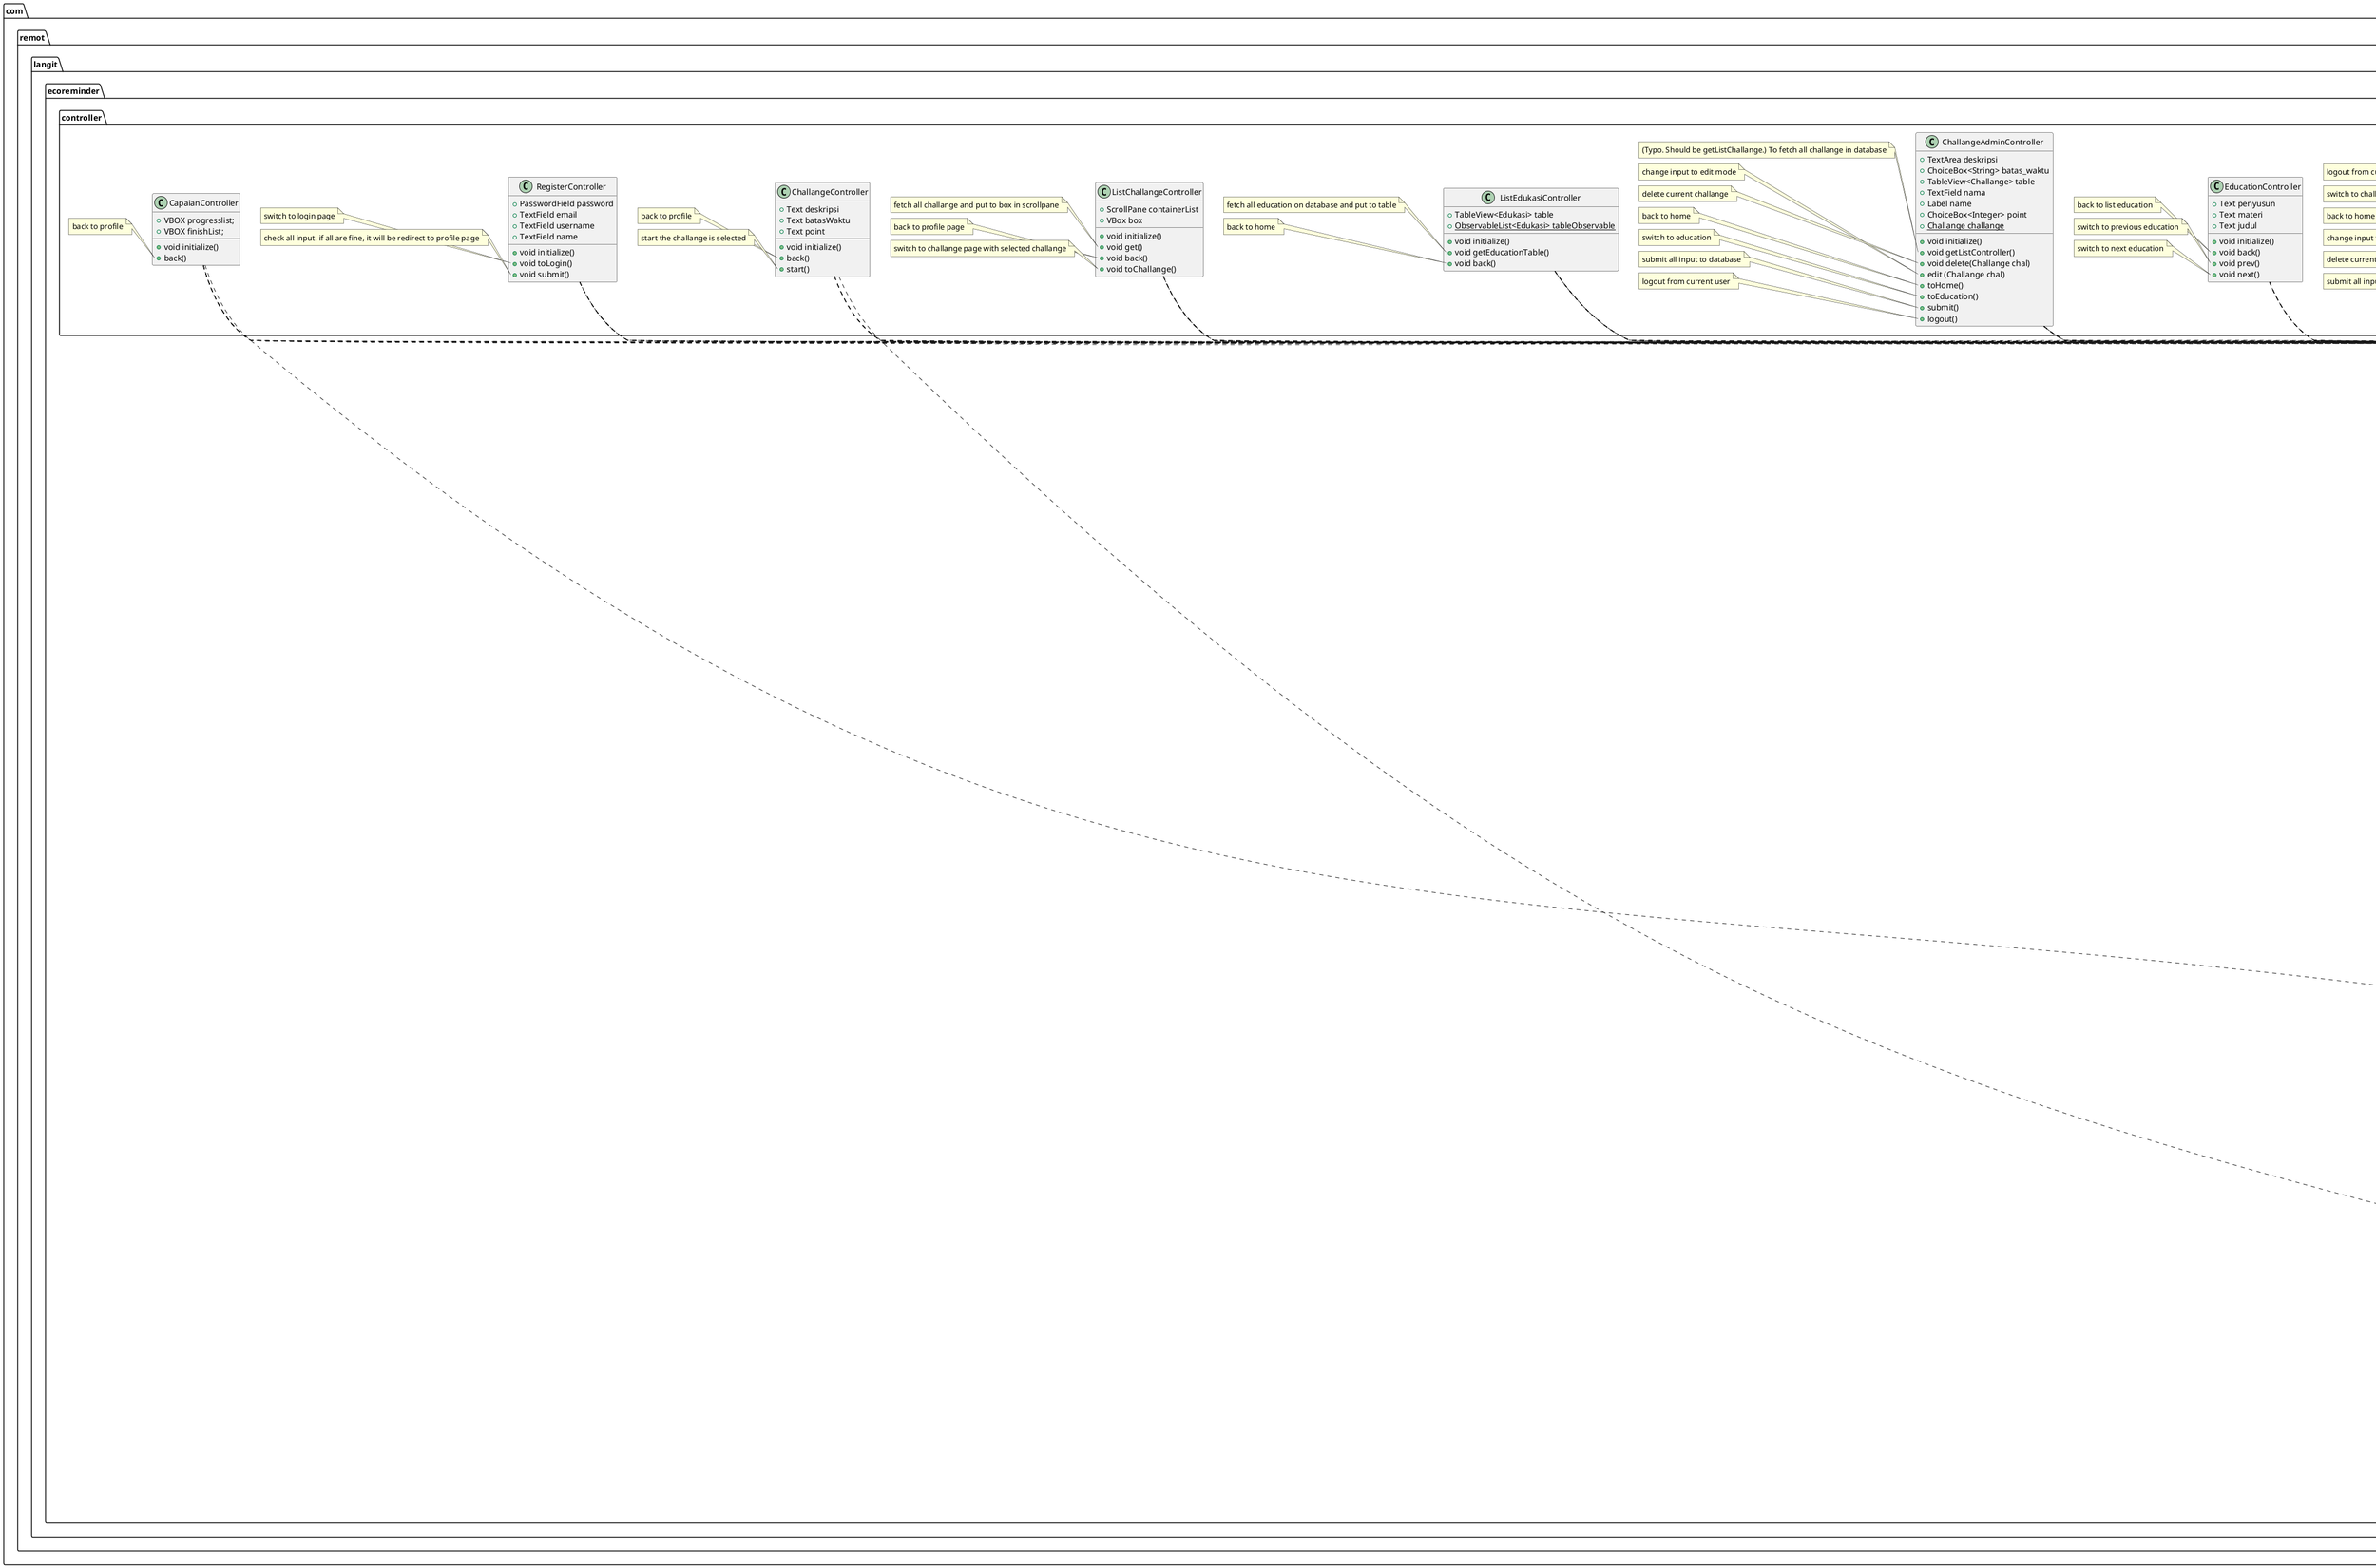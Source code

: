 @startuml
annotation java.lang.Override
annotation javafx.fxml.FXML
class com.remot.langit.ecoreminder.App {
    +{static} Scene scene
    +{static} Stage stage
    +{static} Data data
    +{static} void setTitle(String title)
    +{static} void setRoot(String fxml)
    +void start(Stage primaryStage)
    +void main(String[] args)
}
class com.remot.langit.ecoreminder.controller.CapaianController implements javafx.fxml.Initializable {
    +VBOX progresslist;
    +VBOX finishList;
    +void initialize()
    +back()
}
class com.remot.langit.ecoreminder.controller.ChallangeAdminController implements javafx.fxml.Initializable {
    +TextArea deskripsi
    +ChoiceBox<String> batas_waktu
    +TableView<Challange> table
    +TextField nama
    +Label name
    +ChoiceBox<Integer> point
    +{static} Challange challange
    +void initialize()
    +void getListController()
    +void delete(Challange chal)
    +edit (Challange chal)
    +toHome()
    +toEducation()
    +submit()
    +logout()
}
class com.remot.langit.ecoreminder.controller.ChallangeController implements javafx.fxml.Initializable {
    +Text deskripsi
    +Text batasWaktu
    +Text point
    +void initialize()
    +back()
    +start()
}
class com.remot.langit.ecoreminder.controller.EducationAdminController implements javafx.fxml.Initializable {
    +TextArea materi
    +TextField referensi
    +TableView<Edukasi> table
    +TextField judul
    +Label name
    +{static} Edukasi edu
    +void initialize()
    +void getEducationTable()
    +void edit(Edukasi edukasi)
    +void delete(Edukasi edukasi)
    +void submit()
    +void toHome()
    +void toChallange()
    +void logout()
}
class com.remot.langit.ecoreminder.controller.EducationController implements javafx.fxml.Initializable {
    +Text penyusun
    +Text materi
    +Text judul
    +void initialize()
    +void back()
    +void prev()
    +void next()
}
class com.remot.langit.ecoreminder.controller.HomeAdminController implements javafx.fxml.Initializable {
    +Label name
    +void initialize()
    +void toEducation()
    +void toChallange()
    +void logout()
}
class com.remot.langit.ecoreminder.controller.LamanLoginController implements javafx.fxml.Initializable {
    +void initialize()
    +void toLogin()
}
class com.remot.langit.ecoreminder.controller.ListChallangeController implements javafx.fxml.Initializable {
    +ScrollPane containerList
    +VBox box
    +void initialize()
    +void get()
    +void back()
    +void toChallange()
}
class com.remot.langit.ecoreminder.controller.ListEdukasiController implements javafx.fxml.Initializable {
    +TableView<Edukasi> table
    +{static} ObservableList<Edukasi> tableObservable
    +void initialize()
    +void getEducationTable()
    +void back()
}
class com.remot.langit.ecoreminder.controller.LoginController implements javafx.fxml.Initializable {
    +TextField username
    +PasswordField password
    +void initialize()
    +void toRegister()
    +void submit()
}
class com.remot.langit.ecoreminder.controller.ProfileController implements javafx.fxml.Initializable {
    +Label nama
    +void initialize()
    +void switchChallange()
    +void switchCapaian()
    +void switchEdukasi()
    +void switchRewards()
    +void logout()
}
class com.remot.langit.ecoreminder.controller.RegisterController implements javafx.fxml.Initializable {
    +PasswordField password
    +TextField email
    +TextField username
    +TextField name
    +void initialize()
    +void toLogin()
    +void submit()
}
class com.remot.langit.ecoreminder.controller.RewardsController implements javafx.fxml.Initializable {
    +Text poin
    +void initialize()
    +void back()
    +void toOvo()
    +void toShopee()
    +void toDana()
}
class com.remot.langit.ecoreminder.controller.WelcomeController implements javafx.fxml.Initializable {
    +void initialize()
    +void switchToLogin()
}
class com.remot.langit.ecoreminder.model.Capaian {
    -String idChallange
    -String namaChallange
    -String idUser
    -String idCapaian
    -boolean finish
    -Timestamp start
    -int batasWaktu
    -int remaining
    +Capaian()
    +void setIdChallange(String challange)
    +void setNamaChallange(String namaChallange)
    +void setIdUser(String idUser)
    +void setIdCapaian(String idCapaian)
    +void setFinish(boolean finish)
    +void setStart(Timestamp start)
    +void setBatasWaktu(int batasWaktu)
    +void setRemaining(int remaining)
    +String getIdChallange()
    +String getNamaChallange()
    +String getIdUser()
    +String getIdCapaian()
    +boolean isFinish()
    +Timestamp getStart()
    +int getBatasWaktu()
    +int getRemaining()
}
class com.remot.langit.ecoreminder.model.Challange {
    -UUID id
    -String nama
    -String deskripsi
    -UUID idPembuat
    -int jumlahHari
    -int point
    +Challange()
    +UUID getId()
    +String getNama()
    +String getDeskripsi()
    +UUID getIdPembuat()
    +int getJumlahHari()
    +int getPoint()
}
class com.remot.langit.ecoreminder.model.Edukasi {
    -UUID id
    -String judul
    -UUID idPenyusun
    -String materi
    -String cuplikan
    -string referensi
    +Edukasi()
    +UUID getId()
    +String getJudul()
    +UUID getIdPenyusun()
    +String getMateri()
    +String getReferensi()
    +String getCuplikan()
}
class com.remot.langit.ecoreminder.model.User {
    -String username
    -String password
    -String email
    -String nama
    -UUID id
    +User()
    +String getUsername()
    +String getPassword()
    +String getEmail()
    +String getNama()
    +UUID getId()
}
class com.remot.langit.ecoreminder.model.UserAdmin extends com.remot.langit.ecoreminder.model.User {
    +UserAdmin()
}
class com.remot.langit.ecoreminder.model.UserMember extends com.remot.langit.ecoreminder.model.User {
    -int point
    -{static} CapaianDAO dao
    -ArrayList<Capaian> capaian
    +UserMember()
    +addCapaian(Challange challange)
    +void setPoint(int point)
    +void addPoint(int point)
    +int getPoint()
}
class com.remot.langit.ecoreminder.utils.CapaianDAO extends com.remot.langit.ecoreminder.utils.Database {
    +void create()
    +void insert(UserMember user, Challange challange)
    +ArrayList<Capaian> searchByUserId(String id)
    +int getPoint(UserMember user)
}
class com.remot.langit.ecoreminder.utils.ChallangeDAO extends com.remot.langit.ecoreminder.utils.Database {
    +void create()
    +void insert(Challange challange)
    +void update(Challange challange)
    +Challange searchById(String id)
    +ArrayList<Challange> getAll()
    +ArrayList<Challange> getAllUnselected(Usermember user)
    +delete(Challange challange)
}
class com.remot.langit.ecoreminder.utils.Data<T extends com.remot.langit.ecoreminder.model.User> {
    -T user
    -ArrayList<Challange> listChallange
    -ArrayList<Edukasi> listEdukasi
    -ArrayList<T> listUser
    -ChallangeDAO challangeDAO
    -EdukasiDAO edukasiDAO
    -UserDAO userDAO
    -Challange currentChallange
    -ArrayList<Capaian> capaian
    -int currentIndexEdukasi
    +void setCurrentIndexEdukasi(int currentIndexEdukasi)
    +int getCurrentIndexEdukasi()
    +Challange getCurrentChallange()
    +void setCurrentChallange(Challange currentChallange)
    +Data()
    +LoginInfo login(TextField emailusername, PasswordField password)
    +LoginInfo register(TextField nama, TextField email, TextField username, PasswordField password)
    +void addChallange(TextField nama, TextArea deskripsi, ChoiceBox<String> batas, ChoiceBox<Integer> point)
    +void editChallange(Challange chal, TextField nama, TextArea deskripsi, ChoiceBox<String> batas, ChoiceBox<Integer> point)
    +Optional<ButtonType> onGoing()
    +int getPoint()
    +void editEducation(Edukasi edukasi, TextField judul, TextArea materi, TextField referensi)
    +void addEdukasi(TextField judul, TextArea materi, TextField referensi)
    +void deleteChallange(Challange challange)
    +void deleteEducation(Edukasi edukasi)
    -Boolean getUsername(String username)
    -Boolean getUsernameEmail(String usernameEmail)
    +String getUsernamePenyusun(UUID id)
    +void refreshCapaian()
    +ArrayList<Capaian> getCapaian()
    -Boolean isAdmin(String username)
    -Boolean getEmail(String email)
    +void logout()
    +void refreshChallange()
    -void refreshUser()
    +refreshEdukasi()
    +ArrayList<Challange> getListChallange()
    +ArrayList<Edukasi> getListEdukasi()
    +void setUser(T user)
    +T getUser()
}
class com.remot.langit.ecoreminder.utils.Database {
    #PreparedStatement st
    #Connection con
    #ResultSet res
    #String dbHost
    #String dbUsername
    #String dbPassword
    #String dbName
    +Connection getCon()
    +void testCon()
    +void close()
}
class com.remot.langit.ecoreminder.utils.EdukasiDAO extends com.remot.langit.ecoreminder.utils.Database {
    +void create()
    +void update(Edukasi edukasi)
    +void insert(Edukasi edukasi)
    +ArrayList<Edukasi> getAll()
    +void delete(Edukasi edukasi)
}
class com.remot.langit.ecoreminder.utils.UserDAO extends com.remot.langit.ecoreminder.utils.Database {
    +void create()
    -void insertPoint(UserMember user)
    -int getPoint(UUID id)
    +<T extends User> void insert(T user)
    +<T extends User> T searchById(String id)
    +<T extends User> ArrayList<T> getAll()
    +<T extends User> T login(String usernamemail, String password)
}
enum com.remot.langit.ecoreminder.utils.LoginInfo {
    USERNAME_AVAILABLE
    EMAIL_AVAILABLE
    SUSPENDED_DATABASE
    IS_ADMIN
    IS_USER
    WRONG_PASSWORD
    USERNAME_EMAIL_NOT_AVAILABLE
    FINE
}
class java.io.IOException
class java.net.URL
class java.sql.SQLException
class java.sql.Timestamp
class java.time.LocalDate
class java.util.ArrayList
class java.util.Optional
class java.util.Properties
class java.util.ResourceBundle
class java.util.UUID
class java.util.logging.Level
class java.util.logging.Logger
class javafx.application.Application
class javafx.beans.InvalidationListener
class javafx.beans.value.ChangeListener
class javafx.beans.value.ObservableValue
class javafx.collections.FXCollections
class javafx.collections.ObservableList
class javafx.event.EventHandler
class javafx.fxml.FXMLLoader
class javafx.geometry.Pos
class javafx.scene.Parent
class javafx.scene.Scene
class javafx.scene.control.Alert
class javafx.scene.control.Button
class javafx.scene.control.Label
class javafx.scene.control.PasswordField
class javafx.scene.control.ProgressBar
class javafx.scene.control.ScrollPane
class javafx.scene.control.TableColumn
class javafx.scene.control.TableView
class javafx.scene.control.TextField
class javafx.scene.control.cell.PropertyValueFactory
class javafx.scene.input.MouseEvent
class javafx.scene.layout.AnchorPane
class javafx.scene.layout.HBox
class javafx.scene.layout.VBox
class javafx.scene.shape.StrokeType
class javafx.scene.text.Font
class javafx.scene.text.Text
class javafx.scene.text.TextAlignment
class javafx.stage.Stage
class javafx.util.Callback
interface javafx.fxml.Initializable
note right of com.remot.langit.ecoreminder.App::setTitle
  for change title in app
end note
note right of com.remot.langit.ecoreminder.App::setRoot
  for change view fxml in app
end note
note right of com.remot.langit.ecoreminder.App::start
  to start javafx
end note
note left of com.remot.langit.ecoreminder.controller.CapaianController::back
  back to profile
end note
note left of com.remot.langit.ecoreminder.controller.ChallangeAdminController::getListController
  (Typo. Should be getListChallange.) To fetch all challange in database
end note
note left of com.remot.langit.ecoreminder.controller.ChallangeAdminController::edit
  change input to edit mode
end note
note left of com.remot.langit.ecoreminder.controller.ChallangeAdminController::delete
  delete current challange
end note
note left of com.remot.langit.ecoreminder.controller.ChallangeAdminController::toHome
  back to home
end note
note left of com.remot.langit.ecoreminder.controller.ChallangeAdminController::toEducation
  switch to education
end note
note left of com.remot.langit.ecoreminder.controller.ChallangeAdminController::submit
  submit all input to database
end note
note left of com.remot.langit.ecoreminder.controller.ChallangeAdminController::logout
  logout from current user
end note
note left of com.remot.langit.ecoreminder.controller.ChallangeController::back
  back to profile
end note
note left of com.remot.langit.ecoreminder.controller.ChallangeController::start
  start the challange is selected
end note
note left of com.remot.langit.ecoreminder.controller.EducationAdminController::logout
  logout from current user
end note
note left of com.remot.langit.ecoreminder.controller.EducationAdminController::toChallange
  switch to challange
end note
note left of com.remot.langit.ecoreminder.controller.EducationAdminController::toHome
  back to home
end note
note left of com.remot.langit.ecoreminder.controller.EducationAdminController::edit
  change input to edit mode
end note
note left of com.remot.langit.ecoreminder.controller.EducationAdminController::delete
  delete current education
end note
note left of com.remot.langit.ecoreminder.controller.EducationAdminController::submit
  submit all input to database
end note
note left of com.remot.langit.ecoreminder.controller.ChallangeAdminController::getEducationTable
  To fetch all challange in database and put to table
end note
note left of com.remot.langit.ecoreminder.controller.EducationController::back
  back to list education
end note
note left of com.remot.langit.ecoreminder.controller.EducationController::prev
  switch to previous education
end note
note left of com.remot.langit.ecoreminder.controller.EducationController::next
  switch to next education
end note
note left of com.remot.langit.ecoreminder.controller.HomeAdminController::toEducation
  switch to education
end note
note left of com.remot.langit.ecoreminder.controller.HomeAdminController::toChallange
  switch to challange
end note
note left of com.remot.langit.ecoreminder.controller.HomeAdminController::logout
  logout from current user
end note
note left of com.remot.langit.ecoreminder.controller.LamanLoginController::toLogin
  switch to login page
end note
note left of com.remot.langit.ecoreminder.controller.ListChallangeController::"get"
  fetch all challange and put to box in scrollpane
end note
note left of com.remot.langit.ecoreminder.controller.ListChallangeController::"back"
  back to profile page
end note
note left of com.remot.langit.ecoreminder.controller.ListChallangeController::"toChallange"
  switch to challange page with selected challange
end note
note left of com.remot.langit.ecoreminder.controller.ListEdukasiController::"getEducationTable"
  fetch all education on database and put to table
end note
note left of com.remot.langit.ecoreminder.controller.ListEdukasiController::"back"
  back to home
end note
note left of com.remot.langit.ecoreminder.controller.ListEdukasiController::"clicItem"
  when click an item it will be switch to education page
end note
note left of com.remot.langit.ecoreminder.controller.LoginController::"toRegister"
  switch to register page
end note
note left of com.remot.langit.ecoreminder.controller.LoginController::"submit"
  check all input. if all are fine, it will be redirect to profile page
end note
note left of com.remot.langit.ecoreminder.controller.ProfileController::"switchChallange"
  switch to challange list page
end note
note left of com.remot.langit.ecoreminder.controller.ProfileController::"switchCapaian"
  switch to capaian page
end note
note left of com.remot.langit.ecoreminder.controller.ProfileController::"logout"
  logout from current user
end note
note left of com.remot.langit.ecoreminder.controller.ProfileController::"switchEdukasi"
  switch to education list page
end note
note left of com.remot.langit.ecoreminder.controller.ProfileController::"switchRewards"
  switch to rewards page
end note
note left of com.remot.langit.ecoreminder.controller.RegisterController::"toLogin"
  switch to login page
end note
note left of com.remot.langit.ecoreminder.controller.RegisterController::"submit"
  check all input. if all are fine, it will be redirect to profile page
end note
note left of com.remot.langit.ecoreminder.controller.RewardsController::"back"
  back to profile page
end note
note left of com.remot.langit.ecoreminder.controller.WelcomeController::"switchToLogin"
  switch to laman login
end note
note left of com.remot.langit.ecoreminder.utils.Database::"close"
  close all connection
end note
com.remot.langit.ecoreminder.App ..> java.lang.Override
com.remot.langit.ecoreminder.App ..> com.remot.langit.ecoreminder.model.User
com.remot.langit.ecoreminder.App ..> com.remot.langit.ecoreminder.utils.CapaianDAO
com.remot.langit.ecoreminder.App ..> com.remot.langit.ecoreminder.utils.Data
com.remot.langit.ecoreminder.App ..> java.io.IOException
com.remot.langit.ecoreminder.App --|> javafx.application.Application
com.remot.langit.ecoreminder.App ..> javafx.fxml.FXMLLoader
com.remot.langit.ecoreminder.App ..> javafx.scene.Parent
com.remot.langit.ecoreminder.App ..> javafx.scene.Scene
com.remot.langit.ecoreminder.App ..> javafx.stage.Stage
com.remot.langit.ecoreminder.controller.CapaianController ..> java.lang.Override
com.remot.langit.ecoreminder.controller.CapaianController ..> com.remot.langit.ecoreminder.App
com.remot.langit.ecoreminder.controller.CapaianController ..> com.remot.langit.ecoreminder.model.Capaian
com.remot.langit.ecoreminder.controller.CapaianController ..> java.io.IOException
com.remot.langit.ecoreminder.controller.CapaianController ..> java.net.URL
com.remot.langit.ecoreminder.controller.CapaianController ..> java.util.ResourceBundle
com.remot.langit.ecoreminder.controller.CapaianController ..> javafx.geometry.Pos
com.remot.langit.ecoreminder.controller.CapaianController ..> javafx.scene.control.Label
com.remot.langit.ecoreminder.controller.CapaianController ..> javafx.scene.control.ProgressBar
com.remot.langit.ecoreminder.controller.CapaianController ..> javafx.scene.input.MouseEvent
com.remot.langit.ecoreminder.controller.CapaianController ..> javafx.scene.layout.AnchorPane
com.remot.langit.ecoreminder.controller.CapaianController ..> javafx.scene.layout.VBox
com.remot.langit.ecoreminder.controller.CapaianController ..> javafx.scene.shape.StrokeType
com.remot.langit.ecoreminder.controller.CapaianController ..> javafx.scene.text.Font
com.remot.langit.ecoreminder.controller.CapaianController ..> javafx.scene.text.Text
com.remot.langit.ecoreminder.controller.ChallangeAdminController ..> java.lang.Override
com.remot.langit.ecoreminder.controller.ChallangeAdminController ..> com.remot.langit.ecoreminder.App
com.remot.langit.ecoreminder.controller.ChallangeAdminController ..> com.remot.langit.ecoreminder.model.Challange
com.remot.langit.ecoreminder.controller.ChallangeAdminController ..> java.io.IOException
com.remot.langit.ecoreminder.controller.ChallangeAdminController ..> java.net.URL
com.remot.langit.ecoreminder.controller.ChallangeAdminController ..> java.util.ResourceBundle
com.remot.langit.ecoreminder.controller.ChallangeAdminController ..> javafx.beans.InvalidationListener
com.remot.langit.ecoreminder.controller.ChallangeAdminController ..> javafx.beans.value.ChangeListener
com.remot.langit.ecoreminder.controller.ChallangeAdminController ..> javafx.beans.value.ObservableValue
com.remot.langit.ecoreminder.controller.ChallangeAdminController ..> javafx.collections.FXCollections
com.remot.langit.ecoreminder.controller.ChallangeAdminController ..> javafx.collections.ObservableList
com.remot.langit.ecoreminder.controller.ChallangeAdminController ..> javafx.event.EventHandler
com.remot.langit.ecoreminder.controller.ChallangeAdminController ..> javafx.geometry.Pos
com.remot.langit.ecoreminder.controller.ChallangeAdminController ..> javafx.scene.control.cell.PropertyValueFactory
com.remot.langit.ecoreminder.controller.ChallangeAdminController ..> javafx.scene.input.MouseEvent
com.remot.langit.ecoreminder.controller.ChallangeAdminController ..> javafx.scene.layout.HBox
com.remot.langit.ecoreminder.controller.ChallangeAdminController ..> javafx.util.Callback
com.remot.langit.ecoreminder.controller.ChallangeController ..> java.lang.Override
com.remot.langit.ecoreminder.controller.ChallangeController ..> com.remot.langit.ecoreminder.App
com.remot.langit.ecoreminder.controller.ChallangeController ..> com.remot.langit.ecoreminder.model.UserMember
com.remot.langit.ecoreminder.controller.ChallangeController ..> com.remot.langit.ecoreminder.utils.CapaianDAO
com.remot.langit.ecoreminder.controller.ChallangeController ..> java.io.IOException
com.remot.langit.ecoreminder.controller.ChallangeController ..> java.net.URL
com.remot.langit.ecoreminder.controller.ChallangeController ..> java.util.ResourceBundle
com.remot.langit.ecoreminder.controller.ChallangeController ..> javafx.scene.control.Alert
com.remot.langit.ecoreminder.controller.ChallangeController ..> javafx.scene.input.MouseEvent
com.remot.langit.ecoreminder.controller.ChallangeController ..> javafx.scene.text.Text
com.remot.langit.ecoreminder.controller.EducationAdminController ..> java.lang.Override
com.remot.langit.ecoreminder.controller.EducationAdminController ..> com.remot.langit.ecoreminder.App
com.remot.langit.ecoreminder.controller.EducationAdminController ..> com.remot.langit.ecoreminder.model.Edukasi
com.remot.langit.ecoreminder.controller.EducationAdminController ..> java.io.IOException
com.remot.langit.ecoreminder.controller.EducationAdminController ..> java.net.URL
com.remot.langit.ecoreminder.controller.EducationAdminController ..> java.util.ResourceBundle
com.remot.langit.ecoreminder.controller.EducationAdminController ..> javafx.beans.InvalidationListener
com.remot.langit.ecoreminder.controller.EducationAdminController ..> javafx.beans.value.ChangeListener
com.remot.langit.ecoreminder.controller.EducationAdminController ..> javafx.beans.value.ObservableValue
com.remot.langit.ecoreminder.controller.EducationAdminController ..> javafx.collections.FXCollections
com.remot.langit.ecoreminder.controller.EducationAdminController ..> javafx.collections.ObservableList
com.remot.langit.ecoreminder.controller.EducationAdminController ..> javafx.geometry.Pos
com.remot.langit.ecoreminder.controller.EducationAdminController ..> javafx.scene.control.cell.PropertyValueFactory
com.remot.langit.ecoreminder.controller.EducationAdminController ..> javafx.scene.input.MouseEvent
com.remot.langit.ecoreminder.controller.EducationAdminController ..> javafx.scene.layout.HBox
com.remot.langit.ecoreminder.controller.EducationController ..> java.lang.Override
com.remot.langit.ecoreminder.controller.EducationController ..> com.remot.langit.ecoreminder.App
com.remot.langit.ecoreminder.controller.EducationController ..> com.remot.langit.ecoreminder.model.Edukasi
com.remot.langit.ecoreminder.controller.EducationController ..> com.remot.langit.ecoreminder.utils.UserDAO
com.remot.langit.ecoreminder.controller.EducationController ..> java.io.IOException
com.remot.langit.ecoreminder.controller.EducationController ..> java.net.URL
com.remot.langit.ecoreminder.controller.EducationController ..> java.util.ResourceBundle
com.remot.langit.ecoreminder.controller.EducationController ..> javafx.scene.input.MouseEvent
com.remot.langit.ecoreminder.controller.EducationController ..> javafx.scene.text.Text
com.remot.langit.ecoreminder.controller.HomeAdminController ..> java.lang.Override
com.remot.langit.ecoreminder.controller.HomeAdminController ..> com.remot.langit.ecoreminder.App
com.remot.langit.ecoreminder.controller.HomeAdminController ..> java.io.IOException
com.remot.langit.ecoreminder.controller.HomeAdminController ..> java.net.URL
com.remot.langit.ecoreminder.controller.HomeAdminController ..> java.util.ResourceBundle
com.remot.langit.ecoreminder.controller.HomeAdminController ..> javafx.scene.control.Label
com.remot.langit.ecoreminder.controller.HomeAdminController ..> javafx.scene.input.MouseEvent
com.remot.langit.ecoreminder.controller.HomeAdminController --|> javafx.fxml.Initializable
com.remot.langit.ecoreminder.controller.LamanLoginController ..> java.lang.Override
com.remot.langit.ecoreminder.controller.LamanLoginController ..> javafx.fxml.FXML
com.remot.langit.ecoreminder.controller.LamanLoginController ..> com.remot.langit.ecoreminder.App
com.remot.langit.ecoreminder.controller.LamanLoginController ..> java.io.IOException
com.remot.langit.ecoreminder.controller.LamanLoginController ..> java.net.URL
com.remot.langit.ecoreminder.controller.LamanLoginController ..> java.util.ResourceBundle
com.remot.langit.ecoreminder.controller.LamanLoginController ..> javafx.scene.control.Button
com.remot.langit.ecoreminder.controller.LamanLoginController ..> javafx.scene.input.MouseEvent
com.remot.langit.ecoreminder.controller.ListChallangeController ..> java.lang.Override
com.remot.langit.ecoreminder.controller.ListChallangeController ..> com.remot.langit.ecoreminder.App
com.remot.langit.ecoreminder.controller.ListChallangeController ..> com.remot.langit.ecoreminder.model.Challange
com.remot.langit.ecoreminder.controller.ListChallangeController ..> java.io.IOException
com.remot.langit.ecoreminder.controller.ListChallangeController ..> java.net.URL
com.remot.langit.ecoreminder.controller.ListChallangeController ..> java.util.ResourceBundle
com.remot.langit.ecoreminder.controller.ListChallangeController ..> javafx.event.EventHandler
com.remot.langit.ecoreminder.controller.ListChallangeController ..> javafx.geometry.Pos
com.remot.langit.ecoreminder.controller.ListChallangeController ..> javafx.scene.control.ScrollPane
com.remot.langit.ecoreminder.controller.ListChallangeController ..> javafx.scene.input.MouseEvent
com.remot.langit.ecoreminder.controller.ListChallangeController ..> javafx.scene.layout.VBox
com.remot.langit.ecoreminder.controller.ListChallangeController ..> javafx.scene.shape.StrokeType
com.remot.langit.ecoreminder.controller.ListChallangeController ..> javafx.scene.text.Text
com.remot.langit.ecoreminder.controller.ListChallangeController ..> javafx.scene.text.TextAlignment
com.remot.langit.ecoreminder.controller.ListEdukasiController ..> java.lang.Override
com.remot.langit.ecoreminder.controller.ListEdukasiController ..> com.remot.langit.ecoreminder.App
com.remot.langit.ecoreminder.controller.ListEdukasiController ..> com.remot.langit.ecoreminder.model.Edukasi
com.remot.langit.ecoreminder.controller.ListEdukasiController ..> java.io.IOException
com.remot.langit.ecoreminder.controller.ListEdukasiController ..> java.net.URL
com.remot.langit.ecoreminder.controller.ListEdukasiController ..> java.util.ResourceBundle
com.remot.langit.ecoreminder.controller.ListEdukasiController ..> javafx.collections.FXCollections
com.remot.langit.ecoreminder.controller.ListEdukasiController ..> javafx.collections.ObservableList
com.remot.langit.ecoreminder.controller.ListEdukasiController ..> javafx.scene.control.TableColumn
com.remot.langit.ecoreminder.controller.ListEdukasiController ..> javafx.scene.control.TableView
com.remot.langit.ecoreminder.controller.ListEdukasiController ..> javafx.scene.control.cell.PropertyValueFactory
com.remot.langit.ecoreminder.controller.ListEdukasiController ..> javafx.scene.input.MouseEvent
com.remot.langit.ecoreminder.controller.LoginController ..> java.lang.Override
com.remot.langit.ecoreminder.controller.LoginController ..> com.remot.langit.ecoreminder.App
com.remot.langit.ecoreminder.controller.LoginController ..> com.remot.langit.ecoreminder.model.UserAdmin
com.remot.langit.ecoreminder.controller.LoginController ..> java.io.IOException
com.remot.langit.ecoreminder.controller.LoginController ..> java.net.URL
com.remot.langit.ecoreminder.controller.LoginController ..> java.util.ResourceBundle
com.remot.langit.ecoreminder.controller.LoginController ..> javafx.scene.input.MouseEvent
com.remot.langit.ecoreminder.controller.LoginController ..> com.remot.langit.ecoreminder.utils.LoginInfo
com.remot.langit.ecoreminder.controller.ProfileController ..> java.lang.Override
com.remot.langit.ecoreminder.controller.ProfileController ..> com.remot.langit.ecoreminder.App
com.remot.langit.ecoreminder.controller.ProfileController ..> java.io.IOException
com.remot.langit.ecoreminder.controller.ProfileController ..> java.net.URL
com.remot.langit.ecoreminder.controller.ProfileController ..> java.util.ResourceBundle
com.remot.langit.ecoreminder.controller.ProfileController ..> javafx.scene.control.Label
com.remot.langit.ecoreminder.controller.ProfileController ..> javafx.scene.input.MouseEvent
com.remot.langit.ecoreminder.controller.RegisterController ..> java.lang.Override
com.remot.langit.ecoreminder.controller.RegisterController ..> com.remot.langit.ecoreminder.App
com.remot.langit.ecoreminder.controller.RegisterController ..> java.io.IOException
com.remot.langit.ecoreminder.controller.RegisterController ..> java.net.URL
com.remot.langit.ecoreminder.controller.RegisterController ..> java.util.ResourceBundle
com.remot.langit.ecoreminder.controller.RegisterController ..> javafx.scene.control.Alert
com.remot.langit.ecoreminder.controller.RegisterController ..> javafx.scene.control.PasswordField
com.remot.langit.ecoreminder.controller.RegisterController ..> javafx.scene.control.TextField
com.remot.langit.ecoreminder.controller.RegisterController ..> javafx.scene.input.MouseEvent
com.remot.langit.ecoreminder.controller.RegisterController ..> com.remot.langit.ecoreminder.utils.LoginInfo
com.remot.langit.ecoreminder.controller.RewardsController ..> java.lang.Override
com.remot.langit.ecoreminder.controller.RewardsController ..> com.remot.langit.ecoreminder.App
com.remot.langit.ecoreminder.controller.RewardsController ..> java.io.IOException
com.remot.langit.ecoreminder.controller.RewardsController ..> java.net.URL
com.remot.langit.ecoreminder.controller.RewardsController ..> java.util.ResourceBundle
com.remot.langit.ecoreminder.controller.RewardsController ..> javafx.scene.input.MouseEvent
com.remot.langit.ecoreminder.controller.RewardsController ..> javafx.scene.text.Text
com.remot.langit.ecoreminder.controller.RewardsController --|> javafx.fxml.Initializable
com.remot.langit.ecoreminder.controller.WelcomeController ..> java.lang.Override
com.remot.langit.ecoreminder.controller.WelcomeController ..> javafx.fxml.FXML
com.remot.langit.ecoreminder.controller.WelcomeController ..> com.remot.langit.ecoreminder.App
com.remot.langit.ecoreminder.controller.WelcomeController ..> java.io.IOException
com.remot.langit.ecoreminder.controller.WelcomeController ..> java.net.URL
com.remot.langit.ecoreminder.controller.WelcomeController ..> java.util.ResourceBundle
com.remot.langit.ecoreminder.controller.WelcomeController ..> javafx.scene.input.MouseEvent
com.remot.langit.ecoreminder.controller.WelcomeController ..> javafx.scene.layout.AnchorPane
com.remot.langit.ecoreminder.model.Capaian ..> java.sql.Timestamp
com.remot.langit.ecoreminder.model.Capaian ..> java.util.ArrayList
com.remot.langit.ecoreminder.model.Challange ..> java.time.LocalDate
com.remot.langit.ecoreminder.model.Challange ..> java.util.UUID
com.remot.langit.ecoreminder.model.Edukasi ..> java.util.UUID
com.remot.langit.ecoreminder.model.User ..> java.util.UUID
com.remot.langit.ecoreminder.model.UserAdmin ..> java.util.UUID
com.remot.langit.ecoreminder.model.UserMember ..> com.remot.langit.ecoreminder.utils.CapaianDAO
com.remot.langit.ecoreminder.model.UserMember ..> java.util.UUID
com.remot.langit.ecoreminder.utils.CapaianDAO ..> com.remot.langit.ecoreminder.model.Capaian
com.remot.langit.ecoreminder.utils.CapaianDAO ..> com.remot.langit.ecoreminder.model.Challange
com.remot.langit.ecoreminder.utils.CapaianDAO ..> com.remot.langit.ecoreminder.model.UserMember
com.remot.langit.ecoreminder.utils.CapaianDAO ..> java.sql.SQLException
com.remot.langit.ecoreminder.utils.CapaianDAO ..> java.util.ArrayList
com.remot.langit.ecoreminder.utils.CapaianDAO ..> java.util.UUID
com.remot.langit.ecoreminder.utils.ChallangeDAO ..> com.remot.langit.ecoreminder.model.Challange
com.remot.langit.ecoreminder.utils.ChallangeDAO ..> com.remot.langit.ecoreminder.model.UserMember
com.remot.langit.ecoreminder.utils.ChallangeDAO ..> java.sql.SQLException
com.remot.langit.ecoreminder.utils.ChallangeDAO ..> java.util.ArrayList
com.remot.langit.ecoreminder.utils.ChallangeDAO ..> java.util.UUID
com.remot.langit.ecoreminder.utils.Data ..> java.util.ArrayList
com.remot.langit.ecoreminder.utils.Data ..> java.util.Optional
com.remot.langit.ecoreminder.utils.Data ..> java.util.UUID
com.remot.langit.ecoreminder.utils.Data ..> com.remot.langit.ecoreminder.utils.LoginInfo
com.remot.langit.ecoreminder.utils.Database ..> java.util.Properties
com.remot.langit.ecoreminder.utils.Database ..> java.util.logging.Level
com.remot.langit.ecoreminder.utils.Database ..> java.util.logging.Logger
com.remot.langit.ecoreminder.utils.EdukasiDAO ..> com.remot.langit.ecoreminder.model.Edukasi
com.remot.langit.ecoreminder.utils.EdukasiDAO ..> java.sql.SQLException
com.remot.langit.ecoreminder.utils.EdukasiDAO ..> java.util.ArrayList
com.remot.langit.ecoreminder.utils.EdukasiDAO ..> java.util.UUID
com.remot.langit.ecoreminder.utils.UserDAO ..> com.remot.langit.ecoreminder.model.User
com.remot.langit.ecoreminder.utils.UserDAO ..> com.remot.langit.ecoreminder.model.UserAdmin
com.remot.langit.ecoreminder.utils.UserDAO ..> com.remot.langit.ecoreminder.model.UserMember
com.remot.langit.ecoreminder.utils.UserDAO ..> java.sql.SQLException
com.remot.langit.ecoreminder.utils.UserDAO ..> java.util.ArrayList
com.remot.langit.ecoreminder.utils.UserDAO ..> java.util.UUID
@enduml